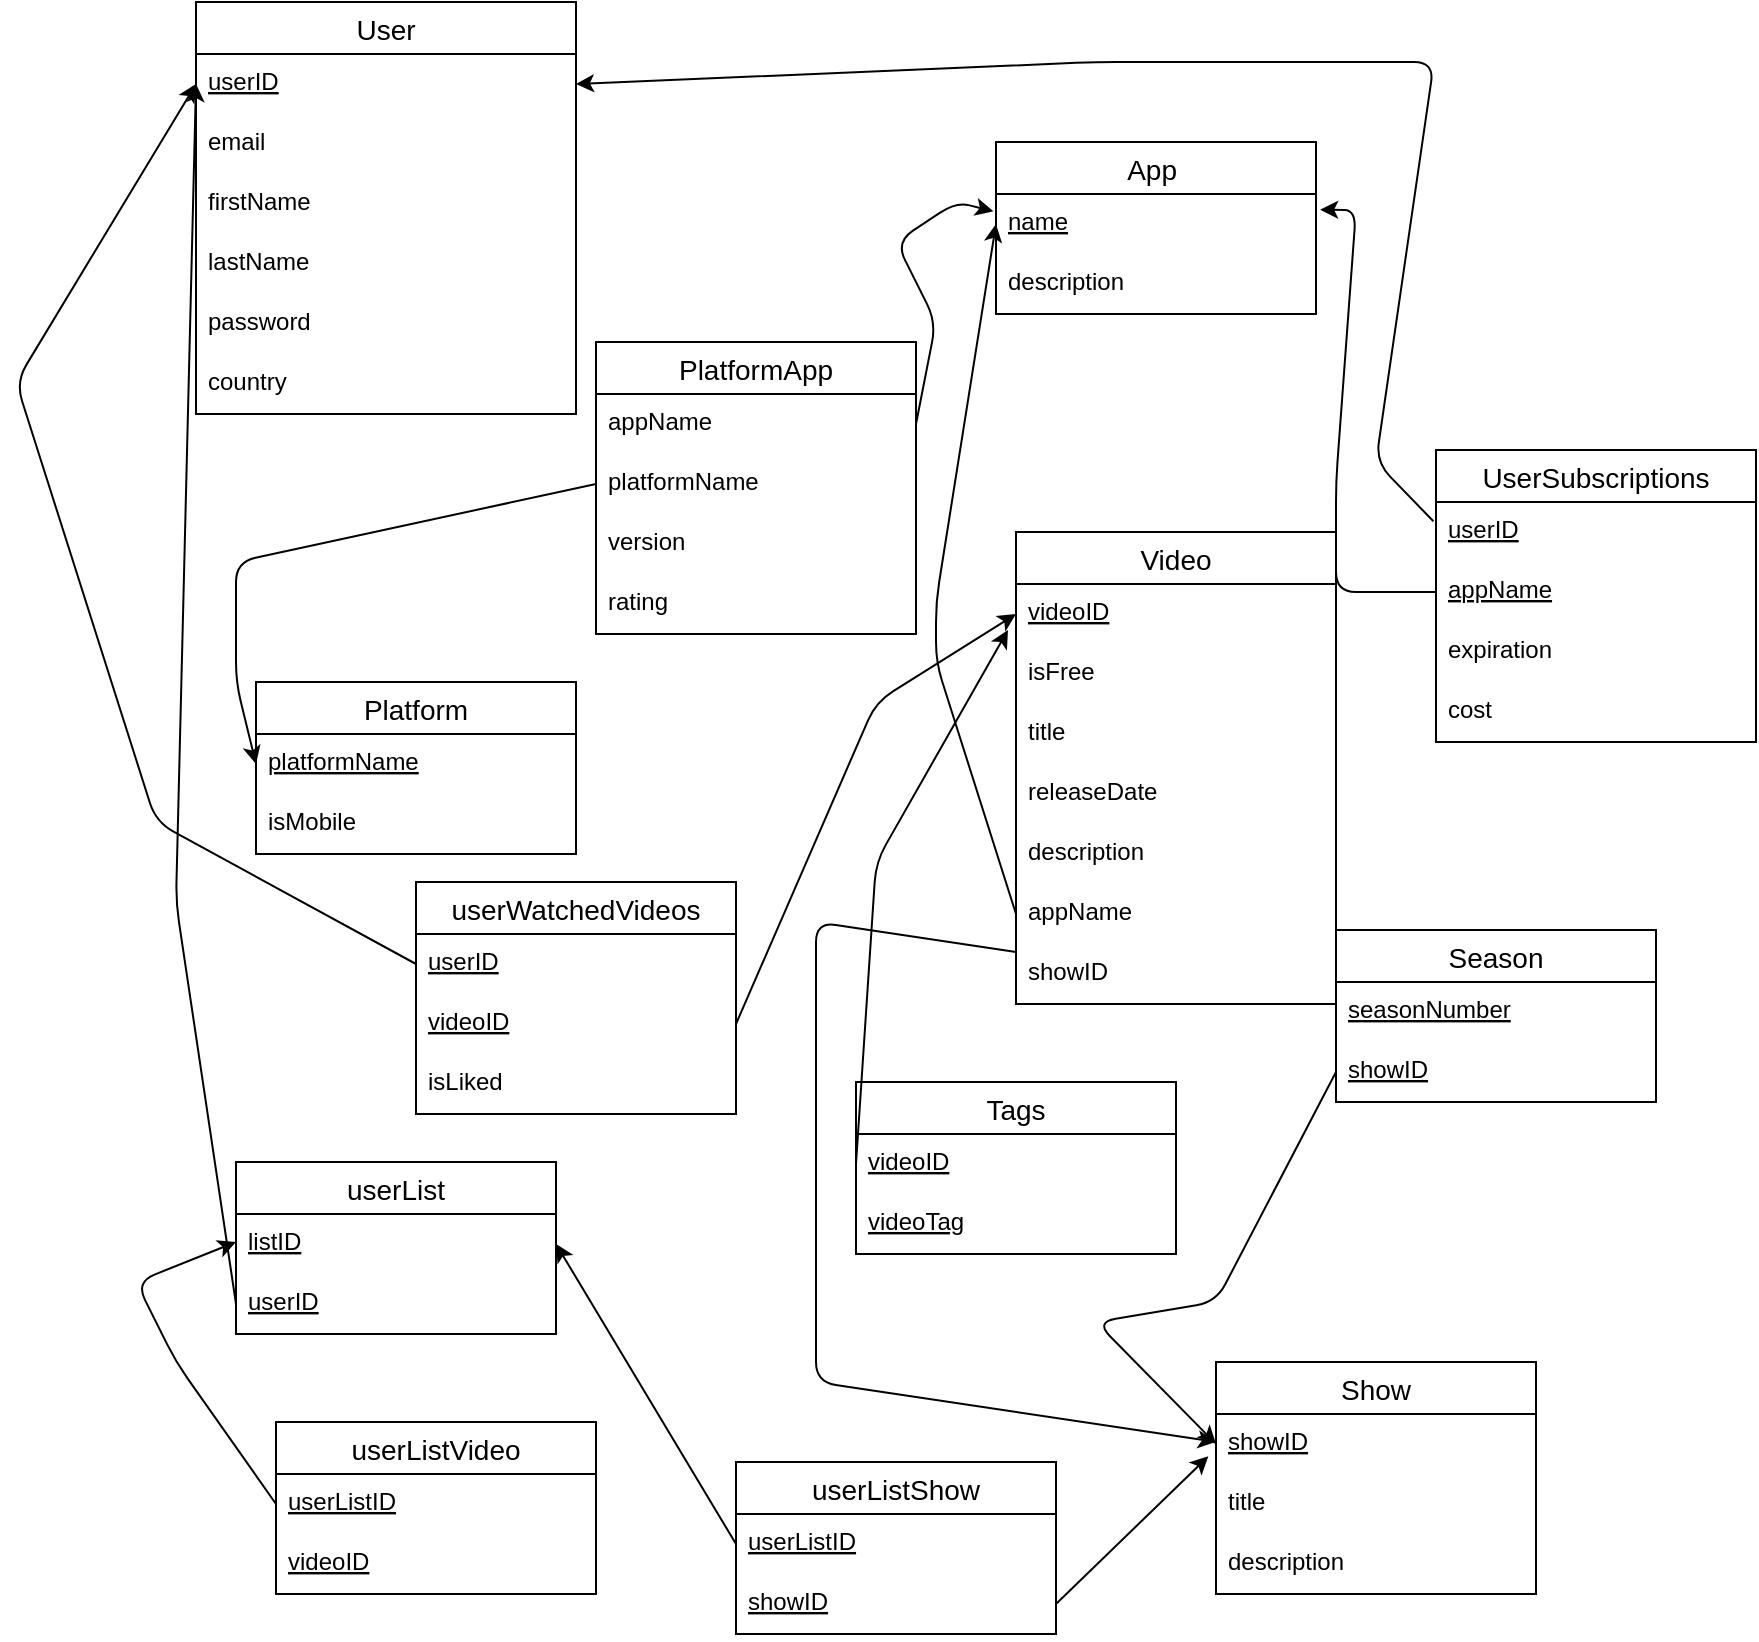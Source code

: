 <mxfile version="13.9.2" type="github">
  <diagram id="pZBgI8iYWmn19EnzKlwZ" name="Page-1">
    <mxGraphModel dx="1796" dy="614" grid="1" gridSize="10" guides="1" tooltips="1" connect="1" arrows="1" fold="1" page="1" pageScale="1" pageWidth="850" pageHeight="1100" math="0" shadow="0">
      <root>
        <mxCell id="0" />
        <mxCell id="1" parent="0" />
        <mxCell id="0Rcgx_VmpprdXXJacMO2-1" value="User" style="swimlane;fontStyle=0;childLayout=stackLayout;horizontal=1;startSize=26;horizontalStack=0;resizeParent=1;resizeParentMax=0;resizeLast=0;collapsible=1;marginBottom=0;align=center;fontSize=14;" vertex="1" parent="1">
          <mxGeometry x="30" y="10" width="190" height="206" as="geometry" />
        </mxCell>
        <mxCell id="0Rcgx_VmpprdXXJacMO2-2" value="userID" style="text;strokeColor=none;fillColor=none;spacingLeft=4;spacingRight=4;overflow=hidden;rotatable=0;points=[[0,0.5],[1,0.5]];portConstraint=eastwest;fontSize=12;fontStyle=4" vertex="1" parent="0Rcgx_VmpprdXXJacMO2-1">
          <mxGeometry y="26" width="190" height="30" as="geometry" />
        </mxCell>
        <mxCell id="0Rcgx_VmpprdXXJacMO2-3" value="email" style="text;strokeColor=none;fillColor=none;spacingLeft=4;spacingRight=4;overflow=hidden;rotatable=0;points=[[0,0.5],[1,0.5]];portConstraint=eastwest;fontSize=12;" vertex="1" parent="0Rcgx_VmpprdXXJacMO2-1">
          <mxGeometry y="56" width="190" height="30" as="geometry" />
        </mxCell>
        <mxCell id="0Rcgx_VmpprdXXJacMO2-4" value="firstName" style="text;strokeColor=none;fillColor=none;spacingLeft=4;spacingRight=4;overflow=hidden;rotatable=0;points=[[0,0.5],[1,0.5]];portConstraint=eastwest;fontSize=12;" vertex="1" parent="0Rcgx_VmpprdXXJacMO2-1">
          <mxGeometry y="86" width="190" height="30" as="geometry" />
        </mxCell>
        <mxCell id="0Rcgx_VmpprdXXJacMO2-5" value="lastName" style="text;strokeColor=none;fillColor=none;spacingLeft=4;spacingRight=4;overflow=hidden;rotatable=0;points=[[0,0.5],[1,0.5]];portConstraint=eastwest;fontSize=12;" vertex="1" parent="0Rcgx_VmpprdXXJacMO2-1">
          <mxGeometry y="116" width="190" height="30" as="geometry" />
        </mxCell>
        <mxCell id="0Rcgx_VmpprdXXJacMO2-6" value="password" style="text;strokeColor=none;fillColor=none;spacingLeft=4;spacingRight=4;overflow=hidden;rotatable=0;points=[[0,0.5],[1,0.5]];portConstraint=eastwest;fontSize=12;" vertex="1" parent="0Rcgx_VmpprdXXJacMO2-1">
          <mxGeometry y="146" width="190" height="30" as="geometry" />
        </mxCell>
        <mxCell id="0Rcgx_VmpprdXXJacMO2-7" value="country" style="text;strokeColor=none;fillColor=none;spacingLeft=4;spacingRight=4;overflow=hidden;rotatable=0;points=[[0,0.5],[1,0.5]];portConstraint=eastwest;fontSize=12;" vertex="1" parent="0Rcgx_VmpprdXXJacMO2-1">
          <mxGeometry y="176" width="190" height="30" as="geometry" />
        </mxCell>
        <mxCell id="0Rcgx_VmpprdXXJacMO2-21" value="App " style="swimlane;fontStyle=0;childLayout=stackLayout;horizontal=1;startSize=26;horizontalStack=0;resizeParent=1;resizeParentMax=0;resizeLast=0;collapsible=1;marginBottom=0;align=center;fontSize=14;" vertex="1" parent="1">
          <mxGeometry x="430" y="80" width="160" height="86" as="geometry" />
        </mxCell>
        <mxCell id="0Rcgx_VmpprdXXJacMO2-22" value="name" style="text;strokeColor=none;fillColor=none;spacingLeft=4;spacingRight=4;overflow=hidden;rotatable=0;points=[[0,0.5],[1,0.5]];portConstraint=eastwest;fontSize=12;fontStyle=4" vertex="1" parent="0Rcgx_VmpprdXXJacMO2-21">
          <mxGeometry y="26" width="160" height="30" as="geometry" />
        </mxCell>
        <mxCell id="0Rcgx_VmpprdXXJacMO2-23" value="description" style="text;strokeColor=none;fillColor=none;spacingLeft=4;spacingRight=4;overflow=hidden;rotatable=0;points=[[0,0.5],[1,0.5]];portConstraint=eastwest;fontSize=12;" vertex="1" parent="0Rcgx_VmpprdXXJacMO2-21">
          <mxGeometry y="56" width="160" height="30" as="geometry" />
        </mxCell>
        <mxCell id="0Rcgx_VmpprdXXJacMO2-25" value="Platform" style="swimlane;fontStyle=0;childLayout=stackLayout;horizontal=1;startSize=26;horizontalStack=0;resizeParent=1;resizeParentMax=0;resizeLast=0;collapsible=1;marginBottom=0;align=center;fontSize=14;" vertex="1" parent="1">
          <mxGeometry x="60" y="350" width="160" height="86" as="geometry" />
        </mxCell>
        <mxCell id="0Rcgx_VmpprdXXJacMO2-26" value="platformName" style="text;strokeColor=none;fillColor=none;spacingLeft=4;spacingRight=4;overflow=hidden;rotatable=0;points=[[0,0.5],[1,0.5]];portConstraint=eastwest;fontSize=12;fontStyle=4" vertex="1" parent="0Rcgx_VmpprdXXJacMO2-25">
          <mxGeometry y="26" width="160" height="30" as="geometry" />
        </mxCell>
        <mxCell id="0Rcgx_VmpprdXXJacMO2-27" value="isMobile" style="text;strokeColor=none;fillColor=none;spacingLeft=4;spacingRight=4;overflow=hidden;rotatable=0;points=[[0,0.5],[1,0.5]];portConstraint=eastwest;fontSize=12;" vertex="1" parent="0Rcgx_VmpprdXXJacMO2-25">
          <mxGeometry y="56" width="160" height="30" as="geometry" />
        </mxCell>
        <mxCell id="0Rcgx_VmpprdXXJacMO2-42" value="Video" style="swimlane;fontStyle=0;childLayout=stackLayout;horizontal=1;startSize=26;horizontalStack=0;resizeParent=1;resizeParentMax=0;resizeLast=0;collapsible=1;marginBottom=0;align=center;fontSize=14;" vertex="1" parent="1">
          <mxGeometry x="440" y="275" width="160" height="236" as="geometry" />
        </mxCell>
        <mxCell id="0Rcgx_VmpprdXXJacMO2-43" value="videoID" style="text;strokeColor=none;fillColor=none;spacingLeft=4;spacingRight=4;overflow=hidden;rotatable=0;points=[[0,0.5],[1,0.5]];portConstraint=eastwest;fontSize=12;fontStyle=4" vertex="1" parent="0Rcgx_VmpprdXXJacMO2-42">
          <mxGeometry y="26" width="160" height="30" as="geometry" />
        </mxCell>
        <mxCell id="0Rcgx_VmpprdXXJacMO2-44" value="isFree" style="text;strokeColor=none;fillColor=none;spacingLeft=4;spacingRight=4;overflow=hidden;rotatable=0;points=[[0,0.5],[1,0.5]];portConstraint=eastwest;fontSize=12;" vertex="1" parent="0Rcgx_VmpprdXXJacMO2-42">
          <mxGeometry y="56" width="160" height="30" as="geometry" />
        </mxCell>
        <mxCell id="0Rcgx_VmpprdXXJacMO2-45" value="title" style="text;strokeColor=none;fillColor=none;spacingLeft=4;spacingRight=4;overflow=hidden;rotatable=0;points=[[0,0.5],[1,0.5]];portConstraint=eastwest;fontSize=12;" vertex="1" parent="0Rcgx_VmpprdXXJacMO2-42">
          <mxGeometry y="86" width="160" height="30" as="geometry" />
        </mxCell>
        <mxCell id="0Rcgx_VmpprdXXJacMO2-46" value="releaseDate" style="text;strokeColor=none;fillColor=none;spacingLeft=4;spacingRight=4;overflow=hidden;rotatable=0;points=[[0,0.5],[1,0.5]];portConstraint=eastwest;fontSize=12;" vertex="1" parent="0Rcgx_VmpprdXXJacMO2-42">
          <mxGeometry y="116" width="160" height="30" as="geometry" />
        </mxCell>
        <mxCell id="0Rcgx_VmpprdXXJacMO2-47" value="description" style="text;strokeColor=none;fillColor=none;spacingLeft=4;spacingRight=4;overflow=hidden;rotatable=0;points=[[0,0.5],[1,0.5]];portConstraint=eastwest;fontSize=12;" vertex="1" parent="0Rcgx_VmpprdXXJacMO2-42">
          <mxGeometry y="146" width="160" height="30" as="geometry" />
        </mxCell>
        <mxCell id="0Rcgx_VmpprdXXJacMO2-68" value="appName" style="text;strokeColor=none;fillColor=none;spacingLeft=4;spacingRight=4;overflow=hidden;rotatable=0;points=[[0,0.5],[1,0.5]];portConstraint=eastwest;fontSize=12;" vertex="1" parent="0Rcgx_VmpprdXXJacMO2-42">
          <mxGeometry y="176" width="160" height="30" as="geometry" />
        </mxCell>
        <mxCell id="0Rcgx_VmpprdXXJacMO2-70" value="showID" style="text;strokeColor=none;fillColor=none;spacingLeft=4;spacingRight=4;overflow=hidden;rotatable=0;points=[[0,0.5],[1,0.5]];portConstraint=eastwest;fontSize=12;" vertex="1" parent="0Rcgx_VmpprdXXJacMO2-42">
          <mxGeometry y="206" width="160" height="30" as="geometry" />
        </mxCell>
        <mxCell id="0Rcgx_VmpprdXXJacMO2-49" value="Show" style="swimlane;fontStyle=0;childLayout=stackLayout;horizontal=1;startSize=26;horizontalStack=0;resizeParent=1;resizeParentMax=0;resizeLast=0;collapsible=1;marginBottom=0;align=center;fontSize=14;" vertex="1" parent="1">
          <mxGeometry x="540" y="690" width="160" height="116" as="geometry" />
        </mxCell>
        <mxCell id="0Rcgx_VmpprdXXJacMO2-50" value="showID" style="text;strokeColor=none;fillColor=none;spacingLeft=4;spacingRight=4;overflow=hidden;rotatable=0;points=[[0,0.5],[1,0.5]];portConstraint=eastwest;fontSize=12;fontStyle=4" vertex="1" parent="0Rcgx_VmpprdXXJacMO2-49">
          <mxGeometry y="26" width="160" height="30" as="geometry" />
        </mxCell>
        <mxCell id="0Rcgx_VmpprdXXJacMO2-51" value="title" style="text;strokeColor=none;fillColor=none;spacingLeft=4;spacingRight=4;overflow=hidden;rotatable=0;points=[[0,0.5],[1,0.5]];portConstraint=eastwest;fontSize=12;" vertex="1" parent="0Rcgx_VmpprdXXJacMO2-49">
          <mxGeometry y="56" width="160" height="30" as="geometry" />
        </mxCell>
        <mxCell id="0Rcgx_VmpprdXXJacMO2-52" value="description" style="text;strokeColor=none;fillColor=none;spacingLeft=4;spacingRight=4;overflow=hidden;rotatable=0;points=[[0,0.5],[1,0.5]];portConstraint=eastwest;fontSize=12;" vertex="1" parent="0Rcgx_VmpprdXXJacMO2-49">
          <mxGeometry y="86" width="160" height="30" as="geometry" />
        </mxCell>
        <mxCell id="0Rcgx_VmpprdXXJacMO2-53" value="Season" style="swimlane;fontStyle=0;childLayout=stackLayout;horizontal=1;startSize=26;horizontalStack=0;resizeParent=1;resizeParentMax=0;resizeLast=0;collapsible=1;marginBottom=0;align=center;fontSize=14;" vertex="1" parent="1">
          <mxGeometry x="600" y="474" width="160" height="86" as="geometry" />
        </mxCell>
        <mxCell id="0Rcgx_VmpprdXXJacMO2-54" value="seasonNumber" style="text;strokeColor=none;fillColor=none;spacingLeft=4;spacingRight=4;overflow=hidden;rotatable=0;points=[[0,0.5],[1,0.5]];portConstraint=eastwest;fontSize=12;fontStyle=4" vertex="1" parent="0Rcgx_VmpprdXXJacMO2-53">
          <mxGeometry y="26" width="160" height="30" as="geometry" />
        </mxCell>
        <mxCell id="0Rcgx_VmpprdXXJacMO2-66" value="showID" style="text;strokeColor=none;fillColor=none;spacingLeft=4;spacingRight=4;overflow=hidden;rotatable=0;points=[[0,0.5],[1,0.5]];portConstraint=eastwest;fontSize=12;fontStyle=4" vertex="1" parent="0Rcgx_VmpprdXXJacMO2-53">
          <mxGeometry y="56" width="160" height="30" as="geometry" />
        </mxCell>
        <mxCell id="0Rcgx_VmpprdXXJacMO2-57" value="userList" style="swimlane;fontStyle=0;childLayout=stackLayout;horizontal=1;startSize=26;horizontalStack=0;resizeParent=1;resizeParentMax=0;resizeLast=0;collapsible=1;marginBottom=0;align=center;fontSize=14;" vertex="1" parent="1">
          <mxGeometry x="50" y="590" width="160" height="86" as="geometry" />
        </mxCell>
        <mxCell id="0Rcgx_VmpprdXXJacMO2-58" value="listID" style="text;strokeColor=none;fillColor=none;spacingLeft=4;spacingRight=4;overflow=hidden;rotatable=0;points=[[0,0.5],[1,0.5]];portConstraint=eastwest;fontSize=12;fontStyle=4" vertex="1" parent="0Rcgx_VmpprdXXJacMO2-57">
          <mxGeometry y="26" width="160" height="30" as="geometry" />
        </mxCell>
        <mxCell id="0Rcgx_VmpprdXXJacMO2-62" value="userID" style="text;strokeColor=none;fillColor=none;spacingLeft=4;spacingRight=4;overflow=hidden;rotatable=0;points=[[0,0.5],[1,0.5]];portConstraint=eastwest;fontSize=12;fontStyle=4" vertex="1" parent="0Rcgx_VmpprdXXJacMO2-57">
          <mxGeometry y="56" width="160" height="30" as="geometry" />
        </mxCell>
        <mxCell id="0Rcgx_VmpprdXXJacMO2-63" value="" style="endArrow=classic;html=1;exitX=0;exitY=0.5;exitDx=0;exitDy=0;entryX=0;entryY=0.5;entryDx=0;entryDy=0;" edge="1" parent="1" source="0Rcgx_VmpprdXXJacMO2-62" target="0Rcgx_VmpprdXXJacMO2-2">
          <mxGeometry width="50" height="50" relative="1" as="geometry">
            <mxPoint x="70" y="330" as="sourcePoint" />
            <mxPoint x="40" y="290" as="targetPoint" />
            <Array as="points">
              <mxPoint x="20" y="460" />
            </Array>
          </mxGeometry>
        </mxCell>
        <mxCell id="0Rcgx_VmpprdXXJacMO2-67" value="" style="endArrow=classic;html=1;exitX=0;exitY=0.5;exitDx=0;exitDy=0;entryX=0;entryY=0.5;entryDx=0;entryDy=0;" edge="1" parent="1" source="0Rcgx_VmpprdXXJacMO2-66" target="0Rcgx_VmpprdXXJacMO2-50">
          <mxGeometry width="50" height="50" relative="1" as="geometry">
            <mxPoint x="380" y="470" as="sourcePoint" />
            <mxPoint x="490" y="720" as="targetPoint" />
            <Array as="points">
              <mxPoint x="540" y="660" />
              <mxPoint x="480" y="670" />
            </Array>
          </mxGeometry>
        </mxCell>
        <mxCell id="0Rcgx_VmpprdXXJacMO2-69" value="" style="endArrow=classic;html=1;exitX=0;exitY=0.5;exitDx=0;exitDy=0;entryX=0;entryY=0.5;entryDx=0;entryDy=0;" edge="1" parent="1" source="0Rcgx_VmpprdXXJacMO2-68" target="0Rcgx_VmpprdXXJacMO2-22">
          <mxGeometry width="50" height="50" relative="1" as="geometry">
            <mxPoint x="420" y="290" as="sourcePoint" />
            <mxPoint x="470" y="240" as="targetPoint" />
            <Array as="points">
              <mxPoint x="400" y="340" />
              <mxPoint x="400" y="310" />
            </Array>
          </mxGeometry>
        </mxCell>
        <mxCell id="0Rcgx_VmpprdXXJacMO2-71" value="" style="endArrow=classic;html=1;exitX=0;exitY=0.133;exitDx=0;exitDy=0;exitPerimeter=0;" edge="1" parent="1" source="0Rcgx_VmpprdXXJacMO2-70">
          <mxGeometry width="50" height="50" relative="1" as="geometry">
            <mxPoint x="390" y="620" as="sourcePoint" />
            <mxPoint x="540" y="730" as="targetPoint" />
            <Array as="points">
              <mxPoint x="340" y="470" />
              <mxPoint x="340" y="700" />
            </Array>
          </mxGeometry>
        </mxCell>
        <mxCell id="0Rcgx_VmpprdXXJacMO2-72" value="UserSubscriptions" style="swimlane;fontStyle=0;childLayout=stackLayout;horizontal=1;startSize=26;horizontalStack=0;resizeParent=1;resizeParentMax=0;resizeLast=0;collapsible=1;marginBottom=0;align=center;fontSize=14;" vertex="1" parent="1">
          <mxGeometry x="650" y="234" width="160" height="146" as="geometry" />
        </mxCell>
        <mxCell id="0Rcgx_VmpprdXXJacMO2-73" value="userID" style="text;strokeColor=none;fillColor=none;spacingLeft=4;spacingRight=4;overflow=hidden;rotatable=0;points=[[0,0.5],[1,0.5]];portConstraint=eastwest;fontSize=12;fontStyle=4" vertex="1" parent="0Rcgx_VmpprdXXJacMO2-72">
          <mxGeometry y="26" width="160" height="30" as="geometry" />
        </mxCell>
        <mxCell id="0Rcgx_VmpprdXXJacMO2-74" value="appName" style="text;strokeColor=none;fillColor=none;spacingLeft=4;spacingRight=4;overflow=hidden;rotatable=0;points=[[0,0.5],[1,0.5]];portConstraint=eastwest;fontSize=12;fontStyle=4" vertex="1" parent="0Rcgx_VmpprdXXJacMO2-72">
          <mxGeometry y="56" width="160" height="30" as="geometry" />
        </mxCell>
        <mxCell id="0Rcgx_VmpprdXXJacMO2-75" value="expiration" style="text;strokeColor=none;fillColor=none;spacingLeft=4;spacingRight=4;overflow=hidden;rotatable=0;points=[[0,0.5],[1,0.5]];portConstraint=eastwest;fontSize=12;" vertex="1" parent="0Rcgx_VmpprdXXJacMO2-72">
          <mxGeometry y="86" width="160" height="30" as="geometry" />
        </mxCell>
        <mxCell id="0Rcgx_VmpprdXXJacMO2-76" value="cost" style="text;strokeColor=none;fillColor=none;spacingLeft=4;spacingRight=4;overflow=hidden;rotatable=0;points=[[0,0.5],[1,0.5]];portConstraint=eastwest;fontSize=12;" vertex="1" parent="0Rcgx_VmpprdXXJacMO2-72">
          <mxGeometry y="116" width="160" height="30" as="geometry" />
        </mxCell>
        <mxCell id="0Rcgx_VmpprdXXJacMO2-77" value="" style="endArrow=classic;html=1;exitX=-0.008;exitY=0.322;exitDx=0;exitDy=0;exitPerimeter=0;entryX=1;entryY=0.5;entryDx=0;entryDy=0;" edge="1" parent="1" source="0Rcgx_VmpprdXXJacMO2-73" target="0Rcgx_VmpprdXXJacMO2-2">
          <mxGeometry width="50" height="50" relative="1" as="geometry">
            <mxPoint x="390" y="230" as="sourcePoint" />
            <mxPoint x="580" y="30" as="targetPoint" />
            <Array as="points">
              <mxPoint x="620" y="240" />
              <mxPoint x="649" y="40" />
              <mxPoint x="480" y="40" />
            </Array>
          </mxGeometry>
        </mxCell>
        <mxCell id="0Rcgx_VmpprdXXJacMO2-78" value="" style="endArrow=classic;html=1;exitX=0;exitY=0.5;exitDx=0;exitDy=0;entryX=1.013;entryY=0.261;entryDx=0;entryDy=0;entryPerimeter=0;" edge="1" parent="1" source="0Rcgx_VmpprdXXJacMO2-74" target="0Rcgx_VmpprdXXJacMO2-22">
          <mxGeometry width="50" height="50" relative="1" as="geometry">
            <mxPoint x="390" y="300" as="sourcePoint" />
            <mxPoint x="620" y="110" as="targetPoint" />
            <Array as="points">
              <mxPoint x="600" y="305" />
              <mxPoint x="600" y="250" />
              <mxPoint x="610" y="114" />
            </Array>
          </mxGeometry>
        </mxCell>
        <mxCell id="0Rcgx_VmpprdXXJacMO2-79" value="PlatformApp" style="swimlane;fontStyle=0;childLayout=stackLayout;horizontal=1;startSize=26;horizontalStack=0;resizeParent=1;resizeParentMax=0;resizeLast=0;collapsible=1;marginBottom=0;align=center;fontSize=14;" vertex="1" parent="1">
          <mxGeometry x="230" y="180" width="160" height="146" as="geometry" />
        </mxCell>
        <mxCell id="0Rcgx_VmpprdXXJacMO2-80" value="appName" style="text;strokeColor=none;fillColor=none;spacingLeft=4;spacingRight=4;overflow=hidden;rotatable=0;points=[[0,0.5],[1,0.5]];portConstraint=eastwest;fontSize=12;" vertex="1" parent="0Rcgx_VmpprdXXJacMO2-79">
          <mxGeometry y="26" width="160" height="30" as="geometry" />
        </mxCell>
        <mxCell id="0Rcgx_VmpprdXXJacMO2-81" value="platformName" style="text;strokeColor=none;fillColor=none;spacingLeft=4;spacingRight=4;overflow=hidden;rotatable=0;points=[[0,0.5],[1,0.5]];portConstraint=eastwest;fontSize=12;" vertex="1" parent="0Rcgx_VmpprdXXJacMO2-79">
          <mxGeometry y="56" width="160" height="30" as="geometry" />
        </mxCell>
        <mxCell id="0Rcgx_VmpprdXXJacMO2-82" value="version" style="text;strokeColor=none;fillColor=none;spacingLeft=4;spacingRight=4;overflow=hidden;rotatable=0;points=[[0,0.5],[1,0.5]];portConstraint=eastwest;fontSize=12;" vertex="1" parent="0Rcgx_VmpprdXXJacMO2-79">
          <mxGeometry y="86" width="160" height="30" as="geometry" />
        </mxCell>
        <mxCell id="0Rcgx_VmpprdXXJacMO2-83" value="rating" style="text;strokeColor=none;fillColor=none;spacingLeft=4;spacingRight=4;overflow=hidden;rotatable=0;points=[[0,0.5],[1,0.5]];portConstraint=eastwest;fontSize=12;" vertex="1" parent="0Rcgx_VmpprdXXJacMO2-79">
          <mxGeometry y="116" width="160" height="30" as="geometry" />
        </mxCell>
        <mxCell id="0Rcgx_VmpprdXXJacMO2-84" value="" style="endArrow=classic;html=1;exitX=1;exitY=0.5;exitDx=0;exitDy=0;entryX=-0.008;entryY=0.289;entryDx=0;entryDy=0;entryPerimeter=0;" edge="1" parent="1" source="0Rcgx_VmpprdXXJacMO2-80" target="0Rcgx_VmpprdXXJacMO2-22">
          <mxGeometry width="50" height="50" relative="1" as="geometry">
            <mxPoint x="390" y="180" as="sourcePoint" />
            <mxPoint x="440" y="130" as="targetPoint" />
            <Array as="points">
              <mxPoint x="400" y="170" />
              <mxPoint x="380" y="130" />
              <mxPoint x="410" y="110" />
            </Array>
          </mxGeometry>
        </mxCell>
        <mxCell id="0Rcgx_VmpprdXXJacMO2-85" value="" style="endArrow=classic;html=1;exitX=0;exitY=0.5;exitDx=0;exitDy=0;entryX=0;entryY=0.5;entryDx=0;entryDy=0;" edge="1" parent="1" source="0Rcgx_VmpprdXXJacMO2-81" target="0Rcgx_VmpprdXXJacMO2-26">
          <mxGeometry width="50" height="50" relative="1" as="geometry">
            <mxPoint x="390" y="260" as="sourcePoint" />
            <mxPoint x="440" y="210" as="targetPoint" />
            <Array as="points">
              <mxPoint x="50" y="290" />
              <mxPoint x="50" y="350" />
            </Array>
          </mxGeometry>
        </mxCell>
        <mxCell id="0Rcgx_VmpprdXXJacMO2-86" value="userListVideo" style="swimlane;fontStyle=0;childLayout=stackLayout;horizontal=1;startSize=26;horizontalStack=0;resizeParent=1;resizeParentMax=0;resizeLast=0;collapsible=1;marginBottom=0;align=center;fontSize=14;" vertex="1" parent="1">
          <mxGeometry x="70" y="720" width="160" height="86" as="geometry" />
        </mxCell>
        <mxCell id="0Rcgx_VmpprdXXJacMO2-87" value="userListID" style="text;strokeColor=none;fillColor=none;spacingLeft=4;spacingRight=4;overflow=hidden;rotatable=0;points=[[0,0.5],[1,0.5]];portConstraint=eastwest;fontSize=12;fontStyle=4" vertex="1" parent="0Rcgx_VmpprdXXJacMO2-86">
          <mxGeometry y="26" width="160" height="30" as="geometry" />
        </mxCell>
        <mxCell id="0Rcgx_VmpprdXXJacMO2-88" value="videoID" style="text;strokeColor=none;fillColor=none;spacingLeft=4;spacingRight=4;overflow=hidden;rotatable=0;points=[[0,0.5],[1,0.5]];portConstraint=eastwest;fontSize=12;fontStyle=4" vertex="1" parent="0Rcgx_VmpprdXXJacMO2-86">
          <mxGeometry y="56" width="160" height="30" as="geometry" />
        </mxCell>
        <mxCell id="0Rcgx_VmpprdXXJacMO2-90" value="userListShow" style="swimlane;fontStyle=0;childLayout=stackLayout;horizontal=1;startSize=26;horizontalStack=0;resizeParent=1;resizeParentMax=0;resizeLast=0;collapsible=1;marginBottom=0;align=center;fontSize=14;" vertex="1" parent="1">
          <mxGeometry x="300" y="740" width="160" height="86" as="geometry" />
        </mxCell>
        <mxCell id="0Rcgx_VmpprdXXJacMO2-91" value="userListID" style="text;strokeColor=none;fillColor=none;spacingLeft=4;spacingRight=4;overflow=hidden;rotatable=0;points=[[0,0.5],[1,0.5]];portConstraint=eastwest;fontSize=12;fontStyle=4" vertex="1" parent="0Rcgx_VmpprdXXJacMO2-90">
          <mxGeometry y="26" width="160" height="30" as="geometry" />
        </mxCell>
        <mxCell id="0Rcgx_VmpprdXXJacMO2-92" value="showID" style="text;strokeColor=none;fillColor=none;spacingLeft=4;spacingRight=4;overflow=hidden;rotatable=0;points=[[0,0.5],[1,0.5]];portConstraint=eastwest;fontSize=12;fontStyle=4" vertex="1" parent="0Rcgx_VmpprdXXJacMO2-90">
          <mxGeometry y="56" width="160" height="30" as="geometry" />
        </mxCell>
        <mxCell id="0Rcgx_VmpprdXXJacMO2-94" value="" style="endArrow=classic;html=1;exitX=1;exitY=0.5;exitDx=0;exitDy=0;entryX=-0.024;entryY=0.706;entryDx=0;entryDy=0;entryPerimeter=0;" edge="1" parent="1" source="0Rcgx_VmpprdXXJacMO2-92" target="0Rcgx_VmpprdXXJacMO2-50">
          <mxGeometry width="50" height="50" relative="1" as="geometry">
            <mxPoint x="470" y="820" as="sourcePoint" />
            <mxPoint x="420" y="600" as="targetPoint" />
          </mxGeometry>
        </mxCell>
        <mxCell id="0Rcgx_VmpprdXXJacMO2-95" value="" style="endArrow=classic;html=1;exitX=0;exitY=0.5;exitDx=0;exitDy=0;entryX=1;entryY=0.5;entryDx=0;entryDy=0;" edge="1" parent="1" source="0Rcgx_VmpprdXXJacMO2-91" target="0Rcgx_VmpprdXXJacMO2-58">
          <mxGeometry width="50" height="50" relative="1" as="geometry">
            <mxPoint x="370" y="650" as="sourcePoint" />
            <mxPoint x="240" y="640" as="targetPoint" />
          </mxGeometry>
        </mxCell>
        <mxCell id="0Rcgx_VmpprdXXJacMO2-96" value="" style="endArrow=classic;html=1;exitX=0;exitY=0.5;exitDx=0;exitDy=0;" edge="1" parent="1" source="0Rcgx_VmpprdXXJacMO2-87">
          <mxGeometry width="50" height="50" relative="1" as="geometry">
            <mxPoint x="370" y="720" as="sourcePoint" />
            <mxPoint x="50" y="630" as="targetPoint" />
            <Array as="points">
              <mxPoint x="20" y="690" />
              <mxPoint y="650" />
            </Array>
          </mxGeometry>
        </mxCell>
        <mxCell id="0Rcgx_VmpprdXXJacMO2-98" value="userWatchedVideos" style="swimlane;fontStyle=0;childLayout=stackLayout;horizontal=1;startSize=26;horizontalStack=0;resizeParent=1;resizeParentMax=0;resizeLast=0;collapsible=1;marginBottom=0;align=center;fontSize=14;" vertex="1" parent="1">
          <mxGeometry x="140" y="450" width="160" height="116" as="geometry" />
        </mxCell>
        <mxCell id="0Rcgx_VmpprdXXJacMO2-99" value="userID" style="text;strokeColor=none;fillColor=none;spacingLeft=4;spacingRight=4;overflow=hidden;rotatable=0;points=[[0,0.5],[1,0.5]];portConstraint=eastwest;fontSize=12;fontStyle=4" vertex="1" parent="0Rcgx_VmpprdXXJacMO2-98">
          <mxGeometry y="26" width="160" height="30" as="geometry" />
        </mxCell>
        <mxCell id="0Rcgx_VmpprdXXJacMO2-100" value="videoID" style="text;strokeColor=none;fillColor=none;spacingLeft=4;spacingRight=4;overflow=hidden;rotatable=0;points=[[0,0.5],[1,0.5]];portConstraint=eastwest;fontSize=12;fontStyle=4" vertex="1" parent="0Rcgx_VmpprdXXJacMO2-98">
          <mxGeometry y="56" width="160" height="30" as="geometry" />
        </mxCell>
        <mxCell id="0Rcgx_VmpprdXXJacMO2-101" value="isLiked" style="text;strokeColor=none;fillColor=none;spacingLeft=4;spacingRight=4;overflow=hidden;rotatable=0;points=[[0,0.5],[1,0.5]];portConstraint=eastwest;fontSize=12;" vertex="1" parent="0Rcgx_VmpprdXXJacMO2-98">
          <mxGeometry y="86" width="160" height="30" as="geometry" />
        </mxCell>
        <mxCell id="0Rcgx_VmpprdXXJacMO2-102" value="" style="endArrow=classic;html=1;exitX=1;exitY=0.5;exitDx=0;exitDy=0;entryX=0;entryY=0.5;entryDx=0;entryDy=0;" edge="1" parent="1" source="0Rcgx_VmpprdXXJacMO2-100" target="0Rcgx_VmpprdXXJacMO2-43">
          <mxGeometry width="50" height="50" relative="1" as="geometry">
            <mxPoint x="480" y="490" as="sourcePoint" />
            <mxPoint x="530" y="440" as="targetPoint" />
            <Array as="points">
              <mxPoint x="370" y="360" />
            </Array>
          </mxGeometry>
        </mxCell>
        <mxCell id="0Rcgx_VmpprdXXJacMO2-103" value="" style="endArrow=classic;html=1;exitX=0;exitY=0.5;exitDx=0;exitDy=0;entryX=0;entryY=0.5;entryDx=0;entryDy=0;" edge="1" parent="1" source="0Rcgx_VmpprdXXJacMO2-99" target="0Rcgx_VmpprdXXJacMO2-2">
          <mxGeometry width="50" height="50" relative="1" as="geometry">
            <mxPoint x="430" y="410" as="sourcePoint" />
            <mxPoint y="50" as="targetPoint" />
            <Array as="points">
              <mxPoint x="10" y="420" />
              <mxPoint x="-60" y="200" />
            </Array>
          </mxGeometry>
        </mxCell>
        <mxCell id="0Rcgx_VmpprdXXJacMO2-104" value="Tags" style="swimlane;fontStyle=0;childLayout=stackLayout;horizontal=1;startSize=26;horizontalStack=0;resizeParent=1;resizeParentMax=0;resizeLast=0;collapsible=1;marginBottom=0;align=center;fontSize=14;" vertex="1" parent="1">
          <mxGeometry x="360" y="550" width="160" height="86" as="geometry" />
        </mxCell>
        <mxCell id="0Rcgx_VmpprdXXJacMO2-105" value="videoID" style="text;strokeColor=none;fillColor=none;spacingLeft=4;spacingRight=4;overflow=hidden;rotatable=0;points=[[0,0.5],[1,0.5]];portConstraint=eastwest;fontSize=12;fontStyle=4" vertex="1" parent="0Rcgx_VmpprdXXJacMO2-104">
          <mxGeometry y="26" width="160" height="30" as="geometry" />
        </mxCell>
        <mxCell id="0Rcgx_VmpprdXXJacMO2-106" value="videoTag" style="text;strokeColor=none;fillColor=none;spacingLeft=4;spacingRight=4;overflow=hidden;rotatable=0;points=[[0,0.5],[1,0.5]];portConstraint=eastwest;fontSize=12;fontStyle=4" vertex="1" parent="0Rcgx_VmpprdXXJacMO2-104">
          <mxGeometry y="56" width="160" height="30" as="geometry" />
        </mxCell>
        <mxCell id="0Rcgx_VmpprdXXJacMO2-108" value="" style="endArrow=classic;html=1;exitX=0;exitY=0.5;exitDx=0;exitDy=0;entryX=-0.025;entryY=0.767;entryDx=0;entryDy=0;entryPerimeter=0;" edge="1" parent="1" source="0Rcgx_VmpprdXXJacMO2-105" target="0Rcgx_VmpprdXXJacMO2-43">
          <mxGeometry width="50" height="50" relative="1" as="geometry">
            <mxPoint x="620" y="520" as="sourcePoint" />
            <mxPoint x="670" y="470" as="targetPoint" />
            <Array as="points">
              <mxPoint x="370" y="440" />
            </Array>
          </mxGeometry>
        </mxCell>
      </root>
    </mxGraphModel>
  </diagram>
</mxfile>
